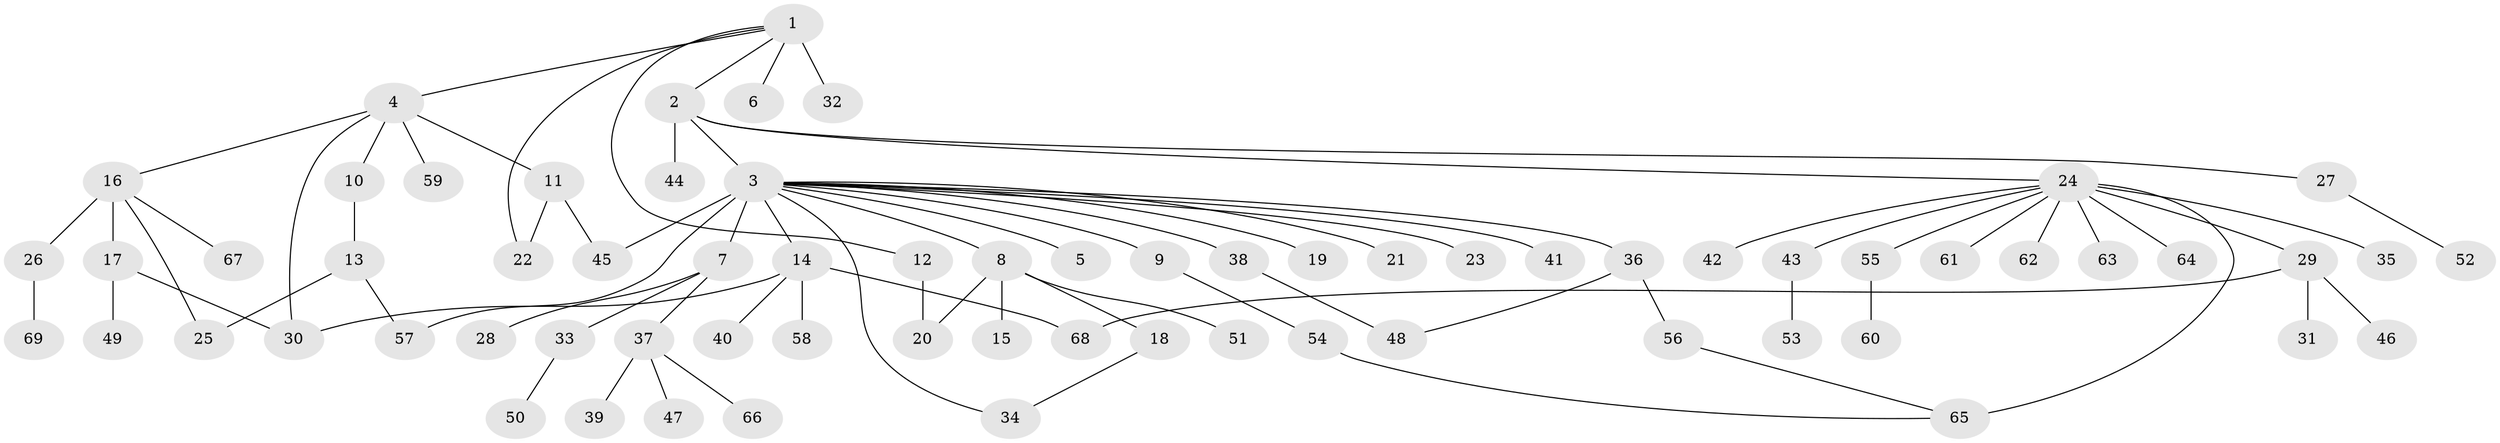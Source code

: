 // original degree distribution, {11: 0.0072992700729927005, 6: 0.014598540145985401, 29: 0.0072992700729927005, 7: 0.014598540145985401, 2: 0.19708029197080293, 1: 0.5912408759124088, 3: 0.08759124087591241, 5: 0.021897810218978103, 4: 0.043795620437956206, 9: 0.0072992700729927005, 13: 0.0072992700729927005}
// Generated by graph-tools (version 1.1) at 2025/35/03/09/25 02:35:43]
// undirected, 69 vertices, 80 edges
graph export_dot {
graph [start="1"]
  node [color=gray90,style=filled];
  1;
  2;
  3;
  4;
  5;
  6;
  7;
  8;
  9;
  10;
  11;
  12;
  13;
  14;
  15;
  16;
  17;
  18;
  19;
  20;
  21;
  22;
  23;
  24;
  25;
  26;
  27;
  28;
  29;
  30;
  31;
  32;
  33;
  34;
  35;
  36;
  37;
  38;
  39;
  40;
  41;
  42;
  43;
  44;
  45;
  46;
  47;
  48;
  49;
  50;
  51;
  52;
  53;
  54;
  55;
  56;
  57;
  58;
  59;
  60;
  61;
  62;
  63;
  64;
  65;
  66;
  67;
  68;
  69;
  1 -- 2 [weight=1.0];
  1 -- 4 [weight=1.0];
  1 -- 6 [weight=1.0];
  1 -- 12 [weight=1.0];
  1 -- 22 [weight=1.0];
  1 -- 32 [weight=5.0];
  2 -- 3 [weight=1.0];
  2 -- 24 [weight=1.0];
  2 -- 27 [weight=1.0];
  2 -- 44 [weight=1.0];
  3 -- 5 [weight=1.0];
  3 -- 7 [weight=14.0];
  3 -- 8 [weight=1.0];
  3 -- 9 [weight=1.0];
  3 -- 14 [weight=1.0];
  3 -- 19 [weight=1.0];
  3 -- 21 [weight=1.0];
  3 -- 23 [weight=1.0];
  3 -- 34 [weight=1.0];
  3 -- 36 [weight=1.0];
  3 -- 38 [weight=1.0];
  3 -- 41 [weight=1.0];
  3 -- 45 [weight=1.0];
  3 -- 57 [weight=1.0];
  4 -- 10 [weight=1.0];
  4 -- 11 [weight=1.0];
  4 -- 16 [weight=1.0];
  4 -- 30 [weight=1.0];
  4 -- 59 [weight=1.0];
  7 -- 28 [weight=1.0];
  7 -- 33 [weight=1.0];
  7 -- 37 [weight=1.0];
  8 -- 15 [weight=2.0];
  8 -- 18 [weight=1.0];
  8 -- 20 [weight=1.0];
  8 -- 51 [weight=1.0];
  9 -- 54 [weight=1.0];
  10 -- 13 [weight=1.0];
  11 -- 22 [weight=2.0];
  11 -- 45 [weight=1.0];
  12 -- 20 [weight=2.0];
  13 -- 25 [weight=1.0];
  13 -- 57 [weight=1.0];
  14 -- 30 [weight=1.0];
  14 -- 40 [weight=1.0];
  14 -- 58 [weight=1.0];
  14 -- 68 [weight=1.0];
  16 -- 17 [weight=4.0];
  16 -- 25 [weight=1.0];
  16 -- 26 [weight=1.0];
  16 -- 67 [weight=1.0];
  17 -- 30 [weight=1.0];
  17 -- 49 [weight=1.0];
  18 -- 34 [weight=1.0];
  24 -- 29 [weight=1.0];
  24 -- 35 [weight=1.0];
  24 -- 42 [weight=1.0];
  24 -- 43 [weight=1.0];
  24 -- 55 [weight=1.0];
  24 -- 61 [weight=1.0];
  24 -- 62 [weight=1.0];
  24 -- 63 [weight=1.0];
  24 -- 64 [weight=1.0];
  24 -- 65 [weight=2.0];
  26 -- 69 [weight=1.0];
  27 -- 52 [weight=1.0];
  29 -- 31 [weight=1.0];
  29 -- 46 [weight=1.0];
  29 -- 68 [weight=1.0];
  33 -- 50 [weight=1.0];
  36 -- 48 [weight=1.0];
  36 -- 56 [weight=1.0];
  37 -- 39 [weight=1.0];
  37 -- 47 [weight=1.0];
  37 -- 66 [weight=1.0];
  38 -- 48 [weight=2.0];
  43 -- 53 [weight=1.0];
  54 -- 65 [weight=1.0];
  55 -- 60 [weight=1.0];
  56 -- 65 [weight=1.0];
}

